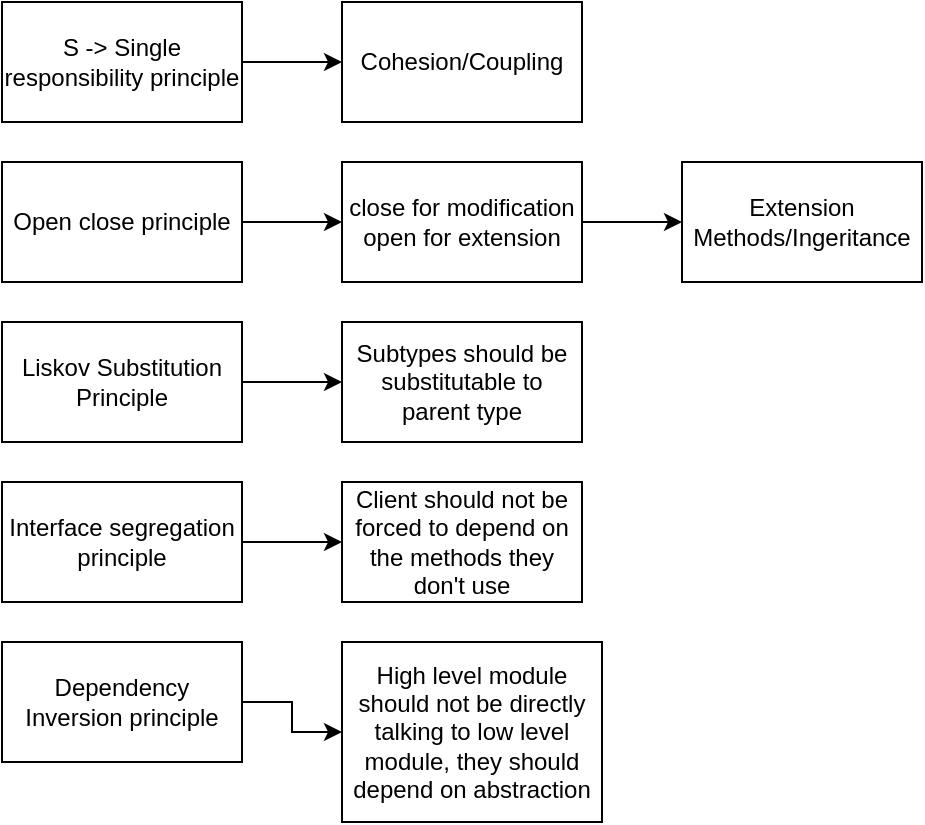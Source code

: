 <mxfile version="17.1.3" type="github" pages="3">
  <diagram id="I9RfmBmqPQVhe9w7z4Qh" name="SOLID">
    <mxGraphModel dx="782" dy="355" grid="1" gridSize="10" guides="1" tooltips="1" connect="1" arrows="1" fold="1" page="1" pageScale="1" pageWidth="850" pageHeight="1100" math="0" shadow="0">
      <root>
        <mxCell id="0" />
        <mxCell id="1" parent="0" />
        <mxCell id="YHprXuuKJhfcKlM4Czbp-9" value="" style="edgeStyle=orthogonalEdgeStyle;rounded=0;orthogonalLoop=1;jettySize=auto;html=1;" edge="1" parent="1" source="YHprXuuKJhfcKlM4Czbp-1" target="YHprXuuKJhfcKlM4Czbp-3">
          <mxGeometry relative="1" as="geometry" />
        </mxCell>
        <mxCell id="YHprXuuKJhfcKlM4Czbp-1" value="S -&amp;gt; Single responsibility principle" style="rounded=0;whiteSpace=wrap;html=1;" vertex="1" parent="1">
          <mxGeometry x="50" y="40" width="120" height="60" as="geometry" />
        </mxCell>
        <mxCell id="YHprXuuKJhfcKlM4Czbp-7" style="edgeStyle=orthogonalEdgeStyle;rounded=0;orthogonalLoop=1;jettySize=auto;html=1;exitX=1;exitY=0.5;exitDx=0;exitDy=0;entryX=0;entryY=0.5;entryDx=0;entryDy=0;" edge="1" parent="1" source="YHprXuuKJhfcKlM4Czbp-2" target="YHprXuuKJhfcKlM4Czbp-4">
          <mxGeometry relative="1" as="geometry" />
        </mxCell>
        <mxCell id="YHprXuuKJhfcKlM4Czbp-2" value="Open close principle" style="rounded=0;whiteSpace=wrap;html=1;" vertex="1" parent="1">
          <mxGeometry x="50" y="120" width="120" height="60" as="geometry" />
        </mxCell>
        <mxCell id="YHprXuuKJhfcKlM4Czbp-3" value="Cohesion/Coupling" style="rounded=0;whiteSpace=wrap;html=1;" vertex="1" parent="1">
          <mxGeometry x="220" y="40" width="120" height="60" as="geometry" />
        </mxCell>
        <mxCell id="YHprXuuKJhfcKlM4Czbp-8" style="edgeStyle=orthogonalEdgeStyle;rounded=0;orthogonalLoop=1;jettySize=auto;html=1;exitX=1;exitY=0.5;exitDx=0;exitDy=0;entryX=0;entryY=0.5;entryDx=0;entryDy=0;" edge="1" parent="1" source="YHprXuuKJhfcKlM4Czbp-4" target="YHprXuuKJhfcKlM4Czbp-5">
          <mxGeometry relative="1" as="geometry" />
        </mxCell>
        <mxCell id="YHprXuuKJhfcKlM4Czbp-4" value="close for modification open for extension" style="rounded=0;whiteSpace=wrap;html=1;" vertex="1" parent="1">
          <mxGeometry x="220" y="120" width="120" height="60" as="geometry" />
        </mxCell>
        <mxCell id="YHprXuuKJhfcKlM4Czbp-5" value="Extension Methods/Ingeritance" style="rounded=0;whiteSpace=wrap;html=1;" vertex="1" parent="1">
          <mxGeometry x="390" y="120" width="120" height="60" as="geometry" />
        </mxCell>
        <mxCell id="YHprXuuKJhfcKlM4Czbp-15" style="edgeStyle=orthogonalEdgeStyle;rounded=0;orthogonalLoop=1;jettySize=auto;html=1;exitX=1;exitY=0.5;exitDx=0;exitDy=0;entryX=0;entryY=0.5;entryDx=0;entryDy=0;" edge="1" parent="1" source="YHprXuuKJhfcKlM4Czbp-6" target="YHprXuuKJhfcKlM4Czbp-11">
          <mxGeometry relative="1" as="geometry" />
        </mxCell>
        <mxCell id="YHprXuuKJhfcKlM4Czbp-6" value="Liskov Substitution Principle" style="rounded=0;whiteSpace=wrap;html=1;" vertex="1" parent="1">
          <mxGeometry x="50" y="200" width="120" height="60" as="geometry" />
        </mxCell>
        <mxCell id="YHprXuuKJhfcKlM4Czbp-11" value="Subtypes should be substitutable to parent type" style="rounded=0;whiteSpace=wrap;html=1;" vertex="1" parent="1">
          <mxGeometry x="220" y="200" width="120" height="60" as="geometry" />
        </mxCell>
        <mxCell id="YHprXuuKJhfcKlM4Czbp-14" value="" style="edgeStyle=orthogonalEdgeStyle;rounded=0;orthogonalLoop=1;jettySize=auto;html=1;" edge="1" parent="1" source="YHprXuuKJhfcKlM4Czbp-12" target="YHprXuuKJhfcKlM4Czbp-13">
          <mxGeometry relative="1" as="geometry" />
        </mxCell>
        <mxCell id="YHprXuuKJhfcKlM4Czbp-12" value="Interface segregation principle" style="rounded=0;whiteSpace=wrap;html=1;" vertex="1" parent="1">
          <mxGeometry x="50" y="280" width="120" height="60" as="geometry" />
        </mxCell>
        <mxCell id="YHprXuuKJhfcKlM4Czbp-13" value="Client should not be forced to depend on the methods they don&#39;t use" style="whiteSpace=wrap;html=1;rounded=0;" vertex="1" parent="1">
          <mxGeometry x="220" y="280" width="120" height="60" as="geometry" />
        </mxCell>
        <mxCell id="YHprXuuKJhfcKlM4Czbp-18" value="" style="edgeStyle=orthogonalEdgeStyle;rounded=0;orthogonalLoop=1;jettySize=auto;html=1;" edge="1" parent="1" source="YHprXuuKJhfcKlM4Czbp-16" target="YHprXuuKJhfcKlM4Czbp-17">
          <mxGeometry relative="1" as="geometry" />
        </mxCell>
        <mxCell id="YHprXuuKJhfcKlM4Czbp-16" value="Dependency Inversion principle" style="rounded=0;whiteSpace=wrap;html=1;" vertex="1" parent="1">
          <mxGeometry x="50" y="360" width="120" height="60" as="geometry" />
        </mxCell>
        <mxCell id="YHprXuuKJhfcKlM4Czbp-17" value="High level module should not be directly talking to low level module, they should depend on abstraction" style="rounded=0;whiteSpace=wrap;html=1;" vertex="1" parent="1">
          <mxGeometry x="220" y="360" width="130" height="90" as="geometry" />
        </mxCell>
      </root>
    </mxGraphModel>
  </diagram>
  <diagram id="g3CdHeQcTcbQggEzNkOE" name="DesingPattern">
    <mxGraphModel dx="782" dy="412" grid="1" gridSize="10" guides="1" tooltips="1" connect="1" arrows="1" fold="1" page="1" pageScale="1" pageWidth="850" pageHeight="1100" math="0" shadow="0">
      <root>
        <mxCell id="7gpYENm_H9MG4Mtg_mD2-0" />
        <mxCell id="7gpYENm_H9MG4Mtg_mD2-1" parent="7gpYENm_H9MG4Mtg_mD2-0" />
        <mxCell id="7gpYENm_H9MG4Mtg_mD2-4" value="" style="edgeStyle=orthogonalEdgeStyle;rounded=0;orthogonalLoop=1;jettySize=auto;html=1;" edge="1" parent="7gpYENm_H9MG4Mtg_mD2-1" source="7gpYENm_H9MG4Mtg_mD2-2" target="7gpYENm_H9MG4Mtg_mD2-3">
          <mxGeometry relative="1" as="geometry" />
        </mxCell>
        <mxCell id="7gpYENm_H9MG4Mtg_mD2-2" value="Strategy Pattern" style="rounded=0;whiteSpace=wrap;html=1;fillColor=#ffe6cc;strokeColor=#d79b00;" vertex="1" parent="7gpYENm_H9MG4Mtg_mD2-1">
          <mxGeometry x="40" y="40" width="120" height="60" as="geometry" />
        </mxCell>
        <mxCell id="7gpYENm_H9MG4Mtg_mD2-3" value="Chose algo at run time" style="whiteSpace=wrap;html=1;rounded=0;" vertex="1" parent="7gpYENm_H9MG4Mtg_mD2-1">
          <mxGeometry x="240" y="40" width="120" height="60" as="geometry" />
        </mxCell>
        <mxCell id="7gpYENm_H9MG4Mtg_mD2-12" style="edgeStyle=orthogonalEdgeStyle;rounded=0;orthogonalLoop=1;jettySize=auto;html=1;exitX=0.5;exitY=1;exitDx=0;exitDy=0;entryX=0.5;entryY=0;entryDx=0;entryDy=0;" edge="1" parent="7gpYENm_H9MG4Mtg_mD2-1" source="7gpYENm_H9MG4Mtg_mD2-5" target="7gpYENm_H9MG4Mtg_mD2-11">
          <mxGeometry relative="1" as="geometry" />
        </mxCell>
        <mxCell id="7gpYENm_H9MG4Mtg_mD2-5" value="Normal strategy" style="rounded=0;whiteSpace=wrap;html=1;" vertex="1" parent="7gpYENm_H9MG4Mtg_mD2-1">
          <mxGeometry x="410" y="100" width="120" height="60" as="geometry" />
        </mxCell>
        <mxCell id="7gpYENm_H9MG4Mtg_mD2-13" style="edgeStyle=orthogonalEdgeStyle;rounded=0;orthogonalLoop=1;jettySize=auto;html=1;exitX=0.5;exitY=1;exitDx=0;exitDy=0;entryX=0.5;entryY=0;entryDx=0;entryDy=0;" edge="1" parent="7gpYENm_H9MG4Mtg_mD2-1" source="7gpYENm_H9MG4Mtg_mD2-6" target="7gpYENm_H9MG4Mtg_mD2-11">
          <mxGeometry relative="1" as="geometry" />
        </mxCell>
        <mxCell id="7gpYENm_H9MG4Mtg_mD2-6" value="Happy hour strategy" style="rounded=0;whiteSpace=wrap;html=1;" vertex="1" parent="7gpYENm_H9MG4Mtg_mD2-1">
          <mxGeometry x="580" y="100" width="120" height="60" as="geometry" />
        </mxCell>
        <mxCell id="7gpYENm_H9MG4Mtg_mD2-10" style="edgeStyle=orthogonalEdgeStyle;rounded=0;orthogonalLoop=1;jettySize=auto;html=1;exitX=0.5;exitY=1;exitDx=0;exitDy=0;entryX=0.5;entryY=0;entryDx=0;entryDy=0;" edge="1" parent="7gpYENm_H9MG4Mtg_mD2-1" source="7gpYENm_H9MG4Mtg_mD2-7" target="7gpYENm_H9MG4Mtg_mD2-5">
          <mxGeometry relative="1" as="geometry">
            <Array as="points">
              <mxPoint x="560" y="90" />
              <mxPoint x="470" y="90" />
            </Array>
          </mxGeometry>
        </mxCell>
        <mxCell id="7gpYENm_H9MG4Mtg_mD2-14" style="edgeStyle=orthogonalEdgeStyle;rounded=0;orthogonalLoop=1;jettySize=auto;html=1;exitX=0.5;exitY=1;exitDx=0;exitDy=0;entryX=0.5;entryY=0;entryDx=0;entryDy=0;" edge="1" parent="7gpYENm_H9MG4Mtg_mD2-1" source="7gpYENm_H9MG4Mtg_mD2-7" target="7gpYENm_H9MG4Mtg_mD2-6">
          <mxGeometry relative="1" as="geometry" />
        </mxCell>
        <mxCell id="7gpYENm_H9MG4Mtg_mD2-7" value="IBilling strategy" style="rounded=0;whiteSpace=wrap;html=1;" vertex="1" parent="7gpYENm_H9MG4Mtg_mD2-1">
          <mxGeometry x="500" y="10" width="120" height="60" as="geometry" />
        </mxCell>
        <mxCell id="7gpYENm_H9MG4Mtg_mD2-11" value="Customer Bill Class having prop of an instance of Ibilling" style="rounded=0;whiteSpace=wrap;html=1;" vertex="1" parent="7gpYENm_H9MG4Mtg_mD2-1">
          <mxGeometry x="500" y="200" width="120" height="60" as="geometry" />
        </mxCell>
        <mxCell id="7gpYENm_H9MG4Mtg_mD2-15" value="Behavioral design pattern" style="rounded=1;whiteSpace=wrap;html=1;" vertex="1" parent="7gpYENm_H9MG4Mtg_mD2-1">
          <mxGeometry x="40" y="140" width="350" height="120" as="geometry" />
        </mxCell>
        <mxCell id="7gpYENm_H9MG4Mtg_mD2-18" value="" style="edgeStyle=orthogonalEdgeStyle;rounded=0;orthogonalLoop=1;jettySize=auto;html=1;" edge="1" parent="7gpYENm_H9MG4Mtg_mD2-1" source="7gpYENm_H9MG4Mtg_mD2-16">
          <mxGeometry relative="1" as="geometry">
            <mxPoint x="240" y="350" as="targetPoint" />
          </mxGeometry>
        </mxCell>
        <mxCell id="7gpYENm_H9MG4Mtg_mD2-16" value="Builder design pattern" style="rounded=0;whiteSpace=wrap;html=1;fillColor=#fff2cc;strokeColor=#d6b656;" vertex="1" parent="7gpYENm_H9MG4Mtg_mD2-1">
          <mxGeometry x="40" y="320" width="120" height="60" as="geometry" />
        </mxCell>
        <mxCell id="7gpYENm_H9MG4Mtg_mD2-21" value="" style="edgeStyle=orthogonalEdgeStyle;rounded=0;orthogonalLoop=1;jettySize=auto;html=1;" edge="1" parent="7gpYENm_H9MG4Mtg_mD2-1" source="7gpYENm_H9MG4Mtg_mD2-19" target="7gpYENm_H9MG4Mtg_mD2-20">
          <mxGeometry relative="1" as="geometry" />
        </mxCell>
        <mxCell id="7gpYENm_H9MG4Mtg_mD2-19" value="IBicycleBuilder" style="rounded=0;whiteSpace=wrap;html=1;" vertex="1" parent="7gpYENm_H9MG4Mtg_mD2-1">
          <mxGeometry x="410" y="320" width="120" height="60" as="geometry" />
        </mxCell>
        <mxCell id="7gpYENm_H9MG4Mtg_mD2-24" style="edgeStyle=orthogonalEdgeStyle;rounded=0;orthogonalLoop=1;jettySize=auto;html=1;exitX=0.5;exitY=1;exitDx=0;exitDy=0;entryX=0.5;entryY=0;entryDx=0;entryDy=0;" edge="1" parent="7gpYENm_H9MG4Mtg_mD2-1" source="7gpYENm_H9MG4Mtg_mD2-20" target="7gpYENm_H9MG4Mtg_mD2-22">
          <mxGeometry relative="1" as="geometry" />
        </mxCell>
        <mxCell id="7gpYENm_H9MG4Mtg_mD2-20" value="GT Bulder" style="whiteSpace=wrap;html=1;rounded=0;" vertex="1" parent="7gpYENm_H9MG4Mtg_mD2-1">
          <mxGeometry x="410" y="430" width="120" height="60" as="geometry" />
        </mxCell>
        <mxCell id="7gpYENm_H9MG4Mtg_mD2-22" value="&amp;nbsp;Bike builder director injects GT Builder and produce Bicycle" style="whiteSpace=wrap;html=1;rounded=0;" vertex="1" parent="7gpYENm_H9MG4Mtg_mD2-1">
          <mxGeometry x="410" y="530" width="120" height="60" as="geometry" />
        </mxCell>
        <mxCell id="7gpYENm_H9MG4Mtg_mD2-26" style="edgeStyle=orthogonalEdgeStyle;rounded=0;orthogonalLoop=1;jettySize=auto;html=1;exitX=0.5;exitY=1;exitDx=0;exitDy=0;entryX=1;entryY=0.5;entryDx=0;entryDy=0;" edge="1" parent="7gpYENm_H9MG4Mtg_mD2-1" source="7gpYENm_H9MG4Mtg_mD2-25" target="7gpYENm_H9MG4Mtg_mD2-22">
          <mxGeometry relative="1" as="geometry" />
        </mxCell>
        <mxCell id="7gpYENm_H9MG4Mtg_mD2-25" value="Bicycle" style="rounded=0;whiteSpace=wrap;html=1;" vertex="1" parent="7gpYENm_H9MG4Mtg_mD2-1">
          <mxGeometry x="590" y="320" width="120" height="60" as="geometry" />
        </mxCell>
        <mxCell id="7gpYENm_H9MG4Mtg_mD2-27" value="Creational design pattern" style="rounded=1;whiteSpace=wrap;html=1;" vertex="1" parent="7gpYENm_H9MG4Mtg_mD2-1">
          <mxGeometry x="40" y="470" width="350" height="120" as="geometry" />
        </mxCell>
        <mxCell id="7gpYENm_H9MG4Mtg_mD2-29" value="" style="endArrow=classic;html=1;rounded=0;" edge="1" parent="7gpYENm_H9MG4Mtg_mD2-1">
          <mxGeometry relative="1" as="geometry">
            <mxPoint x="10" y="280" as="sourcePoint" />
            <mxPoint x="750" y="280" as="targetPoint" />
          </mxGeometry>
        </mxCell>
        <mxCell id="7gpYENm_H9MG4Mtg_mD2-30" value="" style="shape=message;html=1;outlineConnect=0;" vertex="1" parent="7gpYENm_H9MG4Mtg_mD2-29">
          <mxGeometry width="20" height="14" relative="1" as="geometry">
            <mxPoint x="-10" y="-7" as="offset" />
          </mxGeometry>
        </mxCell>
        <mxCell id="7gpYENm_H9MG4Mtg_mD2-31" value="" style="endArrow=classic;html=1;rounded=0;" edge="1" parent="7gpYENm_H9MG4Mtg_mD2-1">
          <mxGeometry relative="1" as="geometry">
            <mxPoint x="20" y="620" as="sourcePoint" />
            <mxPoint x="760" y="620" as="targetPoint" />
          </mxGeometry>
        </mxCell>
        <mxCell id="7gpYENm_H9MG4Mtg_mD2-32" value="" style="shape=message;html=1;outlineConnect=0;" vertex="1" parent="7gpYENm_H9MG4Mtg_mD2-31">
          <mxGeometry width="20" height="14" relative="1" as="geometry">
            <mxPoint x="-10" y="-7" as="offset" />
          </mxGeometry>
        </mxCell>
        <mxCell id="7gpYENm_H9MG4Mtg_mD2-39" value="" style="edgeStyle=orthogonalEdgeStyle;rounded=0;orthogonalLoop=1;jettySize=auto;html=1;" edge="1" parent="7gpYENm_H9MG4Mtg_mD2-1" source="7gpYENm_H9MG4Mtg_mD2-33" target="7gpYENm_H9MG4Mtg_mD2-38">
          <mxGeometry relative="1" as="geometry" />
        </mxCell>
        <mxCell id="7gpYENm_H9MG4Mtg_mD2-33" value="Facade Design pattern" style="rounded=0;whiteSpace=wrap;html=1;fillColor=#f8cecc;strokeColor=#b85450;" vertex="1" parent="7gpYENm_H9MG4Mtg_mD2-1">
          <mxGeometry x="40" y="660" width="120" height="60" as="geometry" />
        </mxCell>
        <mxCell id="7gpYENm_H9MG4Mtg_mD2-35" value="Flexible sol to various object creation problems" style="rounded=0;whiteSpace=wrap;html=1;" vertex="1" parent="7gpYENm_H9MG4Mtg_mD2-1">
          <mxGeometry x="230" y="320" width="120" height="60" as="geometry" />
        </mxCell>
        <mxCell id="7gpYENm_H9MG4Mtg_mD2-36" value="Structural design pattern" style="rounded=1;whiteSpace=wrap;html=1;" vertex="1" parent="7gpYENm_H9MG4Mtg_mD2-1">
          <mxGeometry x="40" y="760" width="350" height="120" as="geometry" />
        </mxCell>
        <mxCell id="7gpYENm_H9MG4Mtg_mD2-37" value="Memory" style="rounded=0;whiteSpace=wrap;html=1;" vertex="1" parent="7gpYENm_H9MG4Mtg_mD2-1">
          <mxGeometry x="670" y="660" width="100" height="60" as="geometry" />
        </mxCell>
        <mxCell id="7gpYENm_H9MG4Mtg_mD2-38" value="front-facing&lt;br/&gt;interface masking more complex underlying or structural code" style="whiteSpace=wrap;html=1;rounded=0;" vertex="1" parent="7gpYENm_H9MG4Mtg_mD2-1">
          <mxGeometry x="240" y="650" width="120" height="80" as="geometry" />
        </mxCell>
        <mxCell id="7gpYENm_H9MG4Mtg_mD2-43" value="" style="edgeStyle=orthogonalEdgeStyle;rounded=0;orthogonalLoop=1;jettySize=auto;html=1;" edge="1" parent="7gpYENm_H9MG4Mtg_mD2-1" source="7gpYENm_H9MG4Mtg_mD2-40" target="7gpYENm_H9MG4Mtg_mD2-42">
          <mxGeometry relative="1" as="geometry" />
        </mxCell>
        <mxCell id="7gpYENm_H9MG4Mtg_mD2-40" value="Hard Drive" style="rounded=0;whiteSpace=wrap;html=1;" vertex="1" parent="7gpYENm_H9MG4Mtg_mD2-1">
          <mxGeometry x="550" y="660" width="100" height="60" as="geometry" />
        </mxCell>
        <mxCell id="7gpYENm_H9MG4Mtg_mD2-41" value="CPU&amp;nbsp;" style="rounded=0;whiteSpace=wrap;html=1;" vertex="1" parent="7gpYENm_H9MG4Mtg_mD2-1">
          <mxGeometry x="430" y="660" width="100" height="60" as="geometry" />
        </mxCell>
        <mxCell id="7gpYENm_H9MG4Mtg_mD2-42" value="Computer Facade&lt;br&gt;Start() {&lt;br&gt;CPU.Freeze()&lt;br&gt;Memory.Load()&lt;br&gt;HardDrive.Read()&lt;br&gt;}" style="whiteSpace=wrap;html=1;rounded=0;" vertex="1" parent="7gpYENm_H9MG4Mtg_mD2-1">
          <mxGeometry x="540" y="760" width="120" height="100" as="geometry" />
        </mxCell>
        <mxCell id="7gpYENm_H9MG4Mtg_mD2-44" value="" style="endArrow=classic;html=1;rounded=0;" edge="1" parent="7gpYENm_H9MG4Mtg_mD2-1">
          <mxGeometry relative="1" as="geometry">
            <mxPoint x="20" y="900" as="sourcePoint" />
            <mxPoint x="760" y="900" as="targetPoint" />
            <Array as="points">
              <mxPoint x="390" y="900" />
            </Array>
          </mxGeometry>
        </mxCell>
        <mxCell id="7gpYENm_H9MG4Mtg_mD2-45" value="" style="shape=message;html=1;outlineConnect=0;" vertex="1" parent="7gpYENm_H9MG4Mtg_mD2-44">
          <mxGeometry width="20" height="14" relative="1" as="geometry">
            <mxPoint x="-10" y="-7" as="offset" />
          </mxGeometry>
        </mxCell>
        <mxCell id="7gpYENm_H9MG4Mtg_mD2-47" value="" style="edgeStyle=orthogonalEdgeStyle;rounded=0;orthogonalLoop=1;jettySize=auto;html=1;" edge="1" parent="7gpYENm_H9MG4Mtg_mD2-1" source="7gpYENm_H9MG4Mtg_mD2-48" target="7gpYENm_H9MG4Mtg_mD2-51">
          <mxGeometry relative="1" as="geometry" />
        </mxCell>
        <mxCell id="7gpYENm_H9MG4Mtg_mD2-48" value="Singleton Design pattern" style="rounded=0;whiteSpace=wrap;html=1;fillColor=#fff2cc;strokeColor=#d6b656;" vertex="1" parent="7gpYENm_H9MG4Mtg_mD2-1">
          <mxGeometry x="40" y="940" width="120" height="60" as="geometry" />
        </mxCell>
        <mxCell id="7gpYENm_H9MG4Mtg_mD2-49" value="Creational design pattern" style="rounded=1;whiteSpace=wrap;html=1;" vertex="1" parent="7gpYENm_H9MG4Mtg_mD2-1">
          <mxGeometry x="40" y="1040" width="350" height="120" as="geometry" />
        </mxCell>
        <mxCell id="7gpYENm_H9MG4Mtg_mD2-62" style="edgeStyle=orthogonalEdgeStyle;rounded=0;orthogonalLoop=1;jettySize=auto;html=1;exitX=0.5;exitY=1;exitDx=0;exitDy=0;" edge="1" parent="7gpYENm_H9MG4Mtg_mD2-1" source="7gpYENm_H9MG4Mtg_mD2-50">
          <mxGeometry relative="1" as="geometry">
            <mxPoint x="700" y="1040" as="targetPoint" />
          </mxGeometry>
        </mxCell>
        <mxCell id="7gpYENm_H9MG4Mtg_mD2-50" value="a private static field to hold the object" style="rounded=0;whiteSpace=wrap;html=1;" vertex="1" parent="7gpYENm_H9MG4Mtg_mD2-1">
          <mxGeometry x="670" y="940" width="100" height="60" as="geometry" />
        </mxCell>
        <mxCell id="7gpYENm_H9MG4Mtg_mD2-51" value="restricts&lt;br/&gt;the instantiation of a class to one &quot;single&quot; instance" style="whiteSpace=wrap;html=1;rounded=0;" vertex="1" parent="7gpYENm_H9MG4Mtg_mD2-1">
          <mxGeometry x="240" y="930" width="120" height="80" as="geometry" />
        </mxCell>
        <mxCell id="7gpYENm_H9MG4Mtg_mD2-52" value="" style="edgeStyle=orthogonalEdgeStyle;rounded=0;orthogonalLoop=1;jettySize=auto;html=1;" edge="1" parent="7gpYENm_H9MG4Mtg_mD2-1" source="7gpYENm_H9MG4Mtg_mD2-53" target="7gpYENm_H9MG4Mtg_mD2-55">
          <mxGeometry relative="1" as="geometry" />
        </mxCell>
        <mxCell id="7gpYENm_H9MG4Mtg_mD2-53" value="Sealed and static class" style="rounded=0;whiteSpace=wrap;html=1;" vertex="1" parent="7gpYENm_H9MG4Mtg_mD2-1">
          <mxGeometry x="550" y="940" width="100" height="60" as="geometry" />
        </mxCell>
        <mxCell id="7gpYENm_H9MG4Mtg_mD2-61" style="edgeStyle=orthogonalEdgeStyle;rounded=0;orthogonalLoop=1;jettySize=auto;html=1;exitX=0.5;exitY=1;exitDx=0;exitDy=0;entryX=0.5;entryY=0;entryDx=0;entryDy=0;" edge="1" parent="7gpYENm_H9MG4Mtg_mD2-1" source="7gpYENm_H9MG4Mtg_mD2-54" target="7gpYENm_H9MG4Mtg_mD2-55">
          <mxGeometry relative="1" as="geometry" />
        </mxCell>
        <mxCell id="7gpYENm_H9MG4Mtg_mD2-54" value="a single , private, parameter less constructor" style="rounded=0;whiteSpace=wrap;html=1;" vertex="1" parent="7gpYENm_H9MG4Mtg_mD2-1">
          <mxGeometry x="430" y="940" width="100" height="60" as="geometry" />
        </mxCell>
        <mxCell id="7gpYENm_H9MG4Mtg_mD2-55" value="Singleton Class" style="whiteSpace=wrap;html=1;rounded=0;" vertex="1" parent="7gpYENm_H9MG4Mtg_mD2-1">
          <mxGeometry x="640" y="1040" width="120" height="100" as="geometry" />
        </mxCell>
        <mxCell id="7gpYENm_H9MG4Mtg_mD2-57" value="" style="endArrow=classic;html=1;rounded=0;" edge="1" parent="7gpYENm_H9MG4Mtg_mD2-1">
          <mxGeometry relative="1" as="geometry">
            <mxPoint x="20" y="1180" as="sourcePoint" />
            <mxPoint x="760" y="1180" as="targetPoint" />
            <Array as="points">
              <mxPoint x="390" y="1180" />
            </Array>
          </mxGeometry>
        </mxCell>
        <mxCell id="7gpYENm_H9MG4Mtg_mD2-58" value="" style="shape=message;html=1;outlineConnect=0;" vertex="1" parent="7gpYENm_H9MG4Mtg_mD2-57">
          <mxGeometry width="20" height="14" relative="1" as="geometry">
            <mxPoint x="-10" y="-7" as="offset" />
          </mxGeometry>
        </mxCell>
        <mxCell id="7gpYENm_H9MG4Mtg_mD2-60" style="edgeStyle=orthogonalEdgeStyle;rounded=0;orthogonalLoop=1;jettySize=auto;html=1;exitX=1;exitY=0.5;exitDx=0;exitDy=0;entryX=0;entryY=0.5;entryDx=0;entryDy=0;" edge="1" parent="7gpYENm_H9MG4Mtg_mD2-1" source="7gpYENm_H9MG4Mtg_mD2-59" target="7gpYENm_H9MG4Mtg_mD2-55">
          <mxGeometry relative="1" as="geometry" />
        </mxCell>
        <mxCell id="7gpYENm_H9MG4Mtg_mD2-59" value="a public static method provide access to filed" style="rounded=0;whiteSpace=wrap;html=1;" vertex="1" parent="7gpYENm_H9MG4Mtg_mD2-1">
          <mxGeometry x="440" y="1060" width="100" height="60" as="geometry" />
        </mxCell>
        <mxCell id="3Gp4Lrjm6J-J_SP4JSIq-0" value="" style="edgeStyle=orthogonalEdgeStyle;rounded=0;orthogonalLoop=1;jettySize=auto;html=1;" edge="1" parent="7gpYENm_H9MG4Mtg_mD2-1" source="3Gp4Lrjm6J-J_SP4JSIq-1" target="3Gp4Lrjm6J-J_SP4JSIq-4">
          <mxGeometry relative="1" as="geometry" />
        </mxCell>
        <mxCell id="3Gp4Lrjm6J-J_SP4JSIq-1" value="Adaptor Design pattern" style="rounded=0;whiteSpace=wrap;html=1;fillColor=#f8cecc;strokeColor=#b85450;" vertex="1" parent="7gpYENm_H9MG4Mtg_mD2-1">
          <mxGeometry x="30" y="1210" width="120" height="60" as="geometry" />
        </mxCell>
        <mxCell id="3Gp4Lrjm6J-J_SP4JSIq-2" value="Structural design pattern" style="rounded=1;whiteSpace=wrap;html=1;" vertex="1" parent="7gpYENm_H9MG4Mtg_mD2-1">
          <mxGeometry x="30" y="1310" width="350" height="120" as="geometry" />
        </mxCell>
        <mxCell id="3Gp4Lrjm6J-J_SP4JSIq-4" value="converts the interface of one class into an interface a client expects" style="whiteSpace=wrap;html=1;rounded=0;" vertex="1" parent="7gpYENm_H9MG4Mtg_mD2-1">
          <mxGeometry x="230" y="1200" width="120" height="80" as="geometry" />
        </mxCell>
        <mxCell id="3Gp4Lrjm6J-J_SP4JSIq-6" value="IAdapter" style="rounded=0;whiteSpace=wrap;html=1;" vertex="1" parent="7gpYENm_H9MG4Mtg_mD2-1">
          <mxGeometry x="650" y="1210" width="100" height="60" as="geometry" />
        </mxCell>
        <mxCell id="3Gp4Lrjm6J-J_SP4JSIq-15" value="Calls" style="edgeStyle=orthogonalEdgeStyle;rounded=0;orthogonalLoop=1;jettySize=auto;html=1;exitX=1;exitY=0.5;exitDx=0;exitDy=0;entryX=0;entryY=0.5;entryDx=0;entryDy=0;" edge="1" parent="7gpYENm_H9MG4Mtg_mD2-1" source="3Gp4Lrjm6J-J_SP4JSIq-7" target="3Gp4Lrjm6J-J_SP4JSIq-6">
          <mxGeometry relative="1" as="geometry" />
        </mxCell>
        <mxCell id="3Gp4Lrjm6J-J_SP4JSIq-7" value="Client" style="rounded=0;whiteSpace=wrap;html=1;" vertex="1" parent="7gpYENm_H9MG4Mtg_mD2-1">
          <mxGeometry x="430" y="1210" width="100" height="60" as="geometry" />
        </mxCell>
        <mxCell id="3Gp4Lrjm6J-J_SP4JSIq-11" value="Implements" style="edgeStyle=orthogonalEdgeStyle;rounded=0;orthogonalLoop=1;jettySize=auto;html=1;exitX=0.5;exitY=0;exitDx=0;exitDy=0;entryX=0.5;entryY=1;entryDx=0;entryDy=0;" edge="1" parent="7gpYENm_H9MG4Mtg_mD2-1" source="3Gp4Lrjm6J-J_SP4JSIq-9" target="3Gp4Lrjm6J-J_SP4JSIq-6">
          <mxGeometry relative="1" as="geometry" />
        </mxCell>
        <mxCell id="3Gp4Lrjm6J-J_SP4JSIq-14" value="Calls" style="edgeStyle=orthogonalEdgeStyle;rounded=0;orthogonalLoop=1;jettySize=auto;html=1;exitX=1;exitY=0.5;exitDx=0;exitDy=0;entryX=0;entryY=0.5;entryDx=0;entryDy=0;" edge="1" parent="7gpYENm_H9MG4Mtg_mD2-1" source="3Gp4Lrjm6J-J_SP4JSIq-9" target="3Gp4Lrjm6J-J_SP4JSIq-12">
          <mxGeometry relative="1" as="geometry" />
        </mxCell>
        <mxCell id="3Gp4Lrjm6J-J_SP4JSIq-9" value="Specific adapter" style="rounded=0;whiteSpace=wrap;html=1;" vertex="1" parent="7gpYENm_H9MG4Mtg_mD2-1">
          <mxGeometry x="430" y="1320" width="100" height="60" as="geometry" />
        </mxCell>
        <mxCell id="3Gp4Lrjm6J-J_SP4JSIq-12" value="Adaptee" style="rounded=0;whiteSpace=wrap;html=1;" vertex="1" parent="7gpYENm_H9MG4Mtg_mD2-1">
          <mxGeometry x="650" y="1320" width="100" height="60" as="geometry" />
        </mxCell>
        <mxCell id="3Gp4Lrjm6J-J_SP4JSIq-16" value="" style="endArrow=classic;html=1;rounded=0;" edge="1" parent="7gpYENm_H9MG4Mtg_mD2-1">
          <mxGeometry relative="1" as="geometry">
            <mxPoint x="20" y="1460" as="sourcePoint" />
            <mxPoint x="760" y="1460" as="targetPoint" />
            <Array as="points">
              <mxPoint x="390" y="1460" />
            </Array>
          </mxGeometry>
        </mxCell>
        <mxCell id="3Gp4Lrjm6J-J_SP4JSIq-17" value="" style="shape=message;html=1;outlineConnect=0;" vertex="1" parent="3Gp4Lrjm6J-J_SP4JSIq-16">
          <mxGeometry width="20" height="14" relative="1" as="geometry">
            <mxPoint x="-10" y="-7" as="offset" />
          </mxGeometry>
        </mxCell>
        <mxCell id="3Gp4Lrjm6J-J_SP4JSIq-18" value="" style="edgeStyle=orthogonalEdgeStyle;rounded=0;orthogonalLoop=1;jettySize=auto;html=1;" edge="1" parent="7gpYENm_H9MG4Mtg_mD2-1" source="3Gp4Lrjm6J-J_SP4JSIq-19" target="3Gp4Lrjm6J-J_SP4JSIq-21">
          <mxGeometry relative="1" as="geometry" />
        </mxCell>
        <mxCell id="3Gp4Lrjm6J-J_SP4JSIq-19" value="Repository Design pattern" style="rounded=0;whiteSpace=wrap;html=1;fillColor=#f8cecc;strokeColor=#b85450;" vertex="1" parent="7gpYENm_H9MG4Mtg_mD2-1">
          <mxGeometry x="20" y="1490" width="120" height="60" as="geometry" />
        </mxCell>
        <mxCell id="3Gp4Lrjm6J-J_SP4JSIq-20" value="&lt;span style=&quot;text-align: left ; background-color: rgb(255 , 255 , 255) ; color: rgb(35 , 38 , 41)&quot;&gt;&lt;font style=&quot;font-size: 14px&quot;&gt;He himself categorizes the pattern as &lt;/font&gt;&lt;span style=&quot;font-size: 15px&quot;&gt;&quot;&lt;/span&gt;&lt;b&gt;&lt;font style=&quot;font-size: 14px&quot;&gt;Object-Relational Metadata Mapping&lt;/font&gt;&lt;/b&gt;&lt;span style=&quot;font-size: 15px&quot;&gt;&quot;.&lt;/span&gt;&lt;br&gt;&lt;/span&gt;&lt;font style=&quot;font-size: 12px&quot;&gt;&lt;span style=&quot;color: rgb(35 , 38 , 41) ; font-family: , &amp;#34;blinkmacsystemfont&amp;#34; , &amp;#34;segoe ui&amp;#34; , &amp;#34;liberation sans&amp;#34; , sans-serif ; text-align: left ; background-color: rgb(255 , 255 , 255)&quot;&gt;If you want to use the categories in the&amp;nbsp;&lt;/span&gt;&lt;a href=&quot;http://en.wikipedia.org/wiki/Design_Patterns&quot; style=&quot;margin: 0px ; padding: 0px ; border: 0px ; font-stretch: inherit ; line-height: inherit ; font-family: , &amp;#34;blinkmacsystemfont&amp;#34; , &amp;#34;segoe ui&amp;#34; , &amp;#34;liberation sans&amp;#34; , sans-serif ; vertical-align: baseline ; box-sizing: inherit ; cursor: pointer ; text-align: left ; background-color: rgb(255 , 255 , 255)&quot;&gt;GOF book&lt;/a&gt;&lt;span style=&quot;color: rgb(35 , 38 , 41) ; font-family: , &amp;#34;blinkmacsystemfont&amp;#34; , &amp;#34;segoe ui&amp;#34; , &amp;#34;liberation sans&amp;#34; , sans-serif ; text-align: left ; background-color: rgb(255 , 255 , 255)&quot;&gt;, I&#39;d put it into the structural pattern category as the focus of this pattern is to present an interface/view to a client, similar to the Adapter/Facade/Proxy patterns&lt;/span&gt;&lt;/font&gt;&lt;span style=&quot;color: rgb(35 , 38 , 41) ; font-family: , &amp;#34;blinkmacsystemfont&amp;#34; , &amp;#34;segoe ui&amp;#34; , &amp;#34;liberation sans&amp;#34; , sans-serif ; font-size: 15px ; text-align: left ; background-color: rgb(255 , 255 , 255)&quot;&gt;.&lt;/span&gt;&lt;span style=&quot;color: rgb(35 , 38 , 41) ; font-family: , &amp;#34;blinkmacsystemfont&amp;#34; , &amp;#34;segoe ui&amp;#34; , &amp;#34;liberation sans&amp;#34; , sans-serif ; font-size: 15px ; text-align: left ; background-color: rgb(255 , 255 , 255)&quot;&gt;&lt;br&gt;&lt;/span&gt;" style="rounded=1;whiteSpace=wrap;html=1;" vertex="1" parent="7gpYENm_H9MG4Mtg_mD2-1">
          <mxGeometry x="20" y="1590" width="350" height="120" as="geometry" />
        </mxCell>
        <mxCell id="3Gp4Lrjm6J-J_SP4JSIq-21" value="" style="whiteSpace=wrap;html=1;rounded=0;" vertex="1" parent="7gpYENm_H9MG4Mtg_mD2-1">
          <mxGeometry x="220" y="1480" width="120" height="80" as="geometry" />
        </mxCell>
        <mxCell id="3Gp4Lrjm6J-J_SP4JSIq-22" value="Repository" style="rounded=0;whiteSpace=wrap;html=1;" vertex="1" parent="7gpYENm_H9MG4Mtg_mD2-1">
          <mxGeometry x="460" y="1490" width="90" height="60" as="geometry" />
        </mxCell>
        <mxCell id="3Gp4Lrjm6J-J_SP4JSIq-29" value="Data Access" style="rounded=0;whiteSpace=wrap;html=1;" vertex="1" parent="7gpYENm_H9MG4Mtg_mD2-1">
          <mxGeometry x="560" y="1490" width="90" height="60" as="geometry" />
        </mxCell>
        <mxCell id="3Gp4Lrjm6J-J_SP4JSIq-30" value="Database" style="rounded=0;whiteSpace=wrap;html=1;" vertex="1" parent="7gpYENm_H9MG4Mtg_mD2-1">
          <mxGeometry x="660" y="1490" width="90" height="60" as="geometry" />
        </mxCell>
        <mxCell id="3Gp4Lrjm6J-J_SP4JSIq-31" value="" style="endArrow=none;dashed=1;html=1;rounded=0;startArrow=none;" edge="1" parent="7gpYENm_H9MG4Mtg_mD2-1" source="3Gp4Lrjm6J-J_SP4JSIq-24">
          <mxGeometry width="50" height="50" relative="1" as="geometry">
            <mxPoint x="380" y="1570" as="sourcePoint" />
            <mxPoint x="430" y="1520" as="targetPoint" />
          </mxGeometry>
        </mxCell>
        <mxCell id="3Gp4Lrjm6J-J_SP4JSIq-24" value="Controller" style="rounded=0;whiteSpace=wrap;html=1;" vertex="1" parent="7gpYENm_H9MG4Mtg_mD2-1">
          <mxGeometry x="360" y="1490" width="90" height="60" as="geometry" />
        </mxCell>
        <mxCell id="3Gp4Lrjm6J-J_SP4JSIq-33" value="" style="endArrow=none;dashed=1;html=1;rounded=0;" edge="1" parent="7gpYENm_H9MG4Mtg_mD2-1">
          <mxGeometry width="50" height="50" relative="1" as="geometry">
            <mxPoint x="410" y="1710" as="sourcePoint" />
            <mxPoint x="410" y="1560" as="targetPoint" />
          </mxGeometry>
        </mxCell>
        <mxCell id="3Gp4Lrjm6J-J_SP4JSIq-34" value="" style="endArrow=none;dashed=1;html=1;rounded=0;" edge="1" parent="7gpYENm_H9MG4Mtg_mD2-1">
          <mxGeometry width="50" height="50" relative="1" as="geometry">
            <mxPoint x="504.5" y="1710" as="sourcePoint" />
            <mxPoint x="504.5" y="1560" as="targetPoint" />
          </mxGeometry>
        </mxCell>
        <mxCell id="3Gp4Lrjm6J-J_SP4JSIq-35" value="" style="endArrow=none;dashed=1;html=1;rounded=0;" edge="1" parent="7gpYENm_H9MG4Mtg_mD2-1">
          <mxGeometry width="50" height="50" relative="1" as="geometry">
            <mxPoint x="604.5" y="1710" as="sourcePoint" />
            <mxPoint x="604.5" y="1560" as="targetPoint" />
          </mxGeometry>
        </mxCell>
        <mxCell id="3Gp4Lrjm6J-J_SP4JSIq-36" value="" style="endArrow=none;dashed=1;html=1;rounded=0;" edge="1" parent="7gpYENm_H9MG4Mtg_mD2-1">
          <mxGeometry width="50" height="50" relative="1" as="geometry">
            <mxPoint x="710" y="1710" as="sourcePoint" />
            <mxPoint x="710" y="1560" as="targetPoint" />
          </mxGeometry>
        </mxCell>
        <mxCell id="3Gp4Lrjm6J-J_SP4JSIq-37" value="Get Order" style="endArrow=classic;html=1;rounded=0;" edge="1" parent="7gpYENm_H9MG4Mtg_mD2-1">
          <mxGeometry relative="1" as="geometry">
            <mxPoint x="410" y="1580" as="sourcePoint" />
            <mxPoint x="490" y="1580" as="targetPoint" />
          </mxGeometry>
        </mxCell>
        <mxCell id="3Gp4Lrjm6J-J_SP4JSIq-39" value="Use EF" style="endArrow=classic;html=1;rounded=0;" edge="1" parent="7gpYENm_H9MG4Mtg_mD2-1">
          <mxGeometry relative="1" as="geometry">
            <mxPoint x="510" y="1600" as="sourcePoint" />
            <mxPoint x="590" y="1600" as="targetPoint" />
          </mxGeometry>
        </mxCell>
        <mxCell id="3Gp4Lrjm6J-J_SP4JSIq-41" value="Query DB" style="endArrow=classic;html=1;rounded=0;" edge="1" parent="7gpYENm_H9MG4Mtg_mD2-1">
          <mxGeometry relative="1" as="geometry">
            <mxPoint x="610" y="1630" as="sourcePoint" />
            <mxPoint x="690" y="1630" as="targetPoint" />
          </mxGeometry>
        </mxCell>
        <mxCell id="3Gp4Lrjm6J-J_SP4JSIq-43" value="All orders" style="endArrow=classic;html=1;rounded=0;" edge="1" parent="7gpYENm_H9MG4Mtg_mD2-1">
          <mxGeometry relative="1" as="geometry">
            <mxPoint x="690" y="1670" as="sourcePoint" />
            <mxPoint x="615" y="1670" as="targetPoint" />
          </mxGeometry>
        </mxCell>
        <mxCell id="3Gp4Lrjm6J-J_SP4JSIq-46" value="Order entity" style="endArrow=classic;html=1;rounded=0;" edge="1" parent="7gpYENm_H9MG4Mtg_mD2-1">
          <mxGeometry relative="1" as="geometry">
            <mxPoint x="597.5" y="1680" as="sourcePoint" />
            <mxPoint x="522.5" y="1680" as="targetPoint" />
            <Array as="points">
              <mxPoint x="570" y="1680" />
            </Array>
          </mxGeometry>
        </mxCell>
        <mxCell id="3Gp4Lrjm6J-J_SP4JSIq-48" value="Order" style="endArrow=classic;html=1;rounded=0;" edge="1" parent="7gpYENm_H9MG4Mtg_mD2-1">
          <mxGeometry relative="1" as="geometry">
            <mxPoint x="495" y="1700" as="sourcePoint" />
            <mxPoint x="420" y="1700" as="targetPoint" />
          </mxGeometry>
        </mxCell>
        <mxCell id="3Gp4Lrjm6J-J_SP4JSIq-50" value="" style="endArrow=classic;html=1;rounded=0;" edge="1" parent="7gpYENm_H9MG4Mtg_mD2-1">
          <mxGeometry relative="1" as="geometry">
            <mxPoint x="20" y="1740" as="sourcePoint" />
            <mxPoint x="760" y="1740" as="targetPoint" />
            <Array as="points">
              <mxPoint x="390" y="1740" />
            </Array>
          </mxGeometry>
        </mxCell>
        <mxCell id="3Gp4Lrjm6J-J_SP4JSIq-51" value="" style="shape=message;html=1;outlineConnect=0;" vertex="1" parent="3Gp4Lrjm6J-J_SP4JSIq-50">
          <mxGeometry width="20" height="14" relative="1" as="geometry">
            <mxPoint x="-10" y="-7" as="offset" />
          </mxGeometry>
        </mxCell>
        <mxCell id="3Gp4Lrjm6J-J_SP4JSIq-52" value="" style="edgeStyle=orthogonalEdgeStyle;rounded=0;orthogonalLoop=1;jettySize=auto;html=1;" edge="1" parent="7gpYENm_H9MG4Mtg_mD2-1" source="3Gp4Lrjm6J-J_SP4JSIq-53" target="3Gp4Lrjm6J-J_SP4JSIq-54">
          <mxGeometry relative="1" as="geometry" />
        </mxCell>
        <mxCell id="3Gp4Lrjm6J-J_SP4JSIq-53" value="Mediator design Pattern" style="rounded=0;whiteSpace=wrap;html=1;fillColor=#ffe6cc;strokeColor=#d79b00;" vertex="1" parent="7gpYENm_H9MG4Mtg_mD2-1">
          <mxGeometry x="20" y="1780" width="120" height="60" as="geometry" />
        </mxCell>
        <mxCell id="3Gp4Lrjm6J-J_SP4JSIq-54" value="Avoid objects referring to each other.&lt;br&gt;Encapsulates how objects interact" style="whiteSpace=wrap;html=1;rounded=0;" vertex="1" parent="7gpYENm_H9MG4Mtg_mD2-1">
          <mxGeometry x="220" y="1770" width="120" height="80" as="geometry" />
        </mxCell>
        <mxCell id="3Gp4Lrjm6J-J_SP4JSIq-63" value="Behavioral design pattern" style="rounded=1;whiteSpace=wrap;html=1;" vertex="1" parent="7gpYENm_H9MG4Mtg_mD2-1">
          <mxGeometry x="20" y="1880" width="350" height="120" as="geometry" />
        </mxCell>
        <mxCell id="3Gp4Lrjm6J-J_SP4JSIq-66" value="" style="edgeStyle=orthogonalEdgeStyle;rounded=0;orthogonalLoop=1;jettySize=auto;html=1;fontSize=14;fontColor=#33FF33;" edge="1" parent="7gpYENm_H9MG4Mtg_mD2-1" source="3Gp4Lrjm6J-J_SP4JSIq-64" target="3Gp4Lrjm6J-J_SP4JSIq-65">
          <mxGeometry relative="1" as="geometry" />
        </mxCell>
        <mxCell id="3Gp4Lrjm6J-J_SP4JSIq-68" value="" style="edgeStyle=orthogonalEdgeStyle;rounded=0;orthogonalLoop=1;jettySize=auto;html=1;fontSize=14;fontColor=#33FF33;" edge="1" parent="7gpYENm_H9MG4Mtg_mD2-1" source="3Gp4Lrjm6J-J_SP4JSIq-64" target="3Gp4Lrjm6J-J_SP4JSIq-67">
          <mxGeometry relative="1" as="geometry" />
        </mxCell>
        <mxCell id="3Gp4Lrjm6J-J_SP4JSIq-70" value="" style="edgeStyle=orthogonalEdgeStyle;rounded=0;orthogonalLoop=1;jettySize=auto;html=1;fontSize=14;fontColor=#33FF33;" edge="1" parent="7gpYENm_H9MG4Mtg_mD2-1" source="3Gp4Lrjm6J-J_SP4JSIq-64" target="3Gp4Lrjm6J-J_SP4JSIq-69">
          <mxGeometry relative="1" as="geometry" />
        </mxCell>
        <mxCell id="3Gp4Lrjm6J-J_SP4JSIq-72" value="" style="edgeStyle=orthogonalEdgeStyle;rounded=0;orthogonalLoop=1;jettySize=auto;html=1;fontSize=14;fontColor=#33FF33;" edge="1" parent="7gpYENm_H9MG4Mtg_mD2-1" source="3Gp4Lrjm6J-J_SP4JSIq-64" target="3Gp4Lrjm6J-J_SP4JSIq-71">
          <mxGeometry relative="1" as="geometry" />
        </mxCell>
        <mxCell id="3Gp4Lrjm6J-J_SP4JSIq-64" value="&lt;font color=&quot;#000000&quot; style=&quot;font-size: 12px&quot;&gt;Med&lt;/font&gt;" style="ellipse;whiteSpace=wrap;html=1;aspect=fixed;fontSize=14;fontColor=#33FF33;" vertex="1" parent="7gpYENm_H9MG4Mtg_mD2-1">
          <mxGeometry x="410" y="1815" width="30" height="30" as="geometry" />
        </mxCell>
        <mxCell id="3Gp4Lrjm6J-J_SP4JSIq-65" value="" style="ellipse;whiteSpace=wrap;html=1;aspect=fixed;fontSize=14;fontColor=#33FF33;" vertex="1" parent="7gpYENm_H9MG4Mtg_mD2-1">
          <mxGeometry x="410" y="1760" width="30" height="30" as="geometry" />
        </mxCell>
        <mxCell id="3Gp4Lrjm6J-J_SP4JSIq-67" value="" style="ellipse;whiteSpace=wrap;html=1;aspect=fixed;fontSize=14;fontColor=#33FF33;" vertex="1" parent="7gpYENm_H9MG4Mtg_mD2-1">
          <mxGeometry x="460" y="1815" width="30" height="30" as="geometry" />
        </mxCell>
        <mxCell id="3Gp4Lrjm6J-J_SP4JSIq-69" value="" style="ellipse;whiteSpace=wrap;html=1;aspect=fixed;fontSize=14;fontColor=#33FF33;" vertex="1" parent="7gpYENm_H9MG4Mtg_mD2-1">
          <mxGeometry x="360" y="1815" width="30" height="30" as="geometry" />
        </mxCell>
        <mxCell id="3Gp4Lrjm6J-J_SP4JSIq-71" value="" style="ellipse;whiteSpace=wrap;html=1;aspect=fixed;fontSize=14;fontColor=#33FF33;" vertex="1" parent="7gpYENm_H9MG4Mtg_mD2-1">
          <mxGeometry x="410" y="1865" width="30" height="30" as="geometry" />
        </mxCell>
        <mxCell id="3Gp4Lrjm6J-J_SP4JSIq-88" value="Has" style="edgeStyle=orthogonalEdgeStyle;rounded=0;orthogonalLoop=1;jettySize=auto;html=1;exitX=1;exitY=0.5;exitDx=0;exitDy=0;entryX=0;entryY=0.5;entryDx=0;entryDy=0;fontSize=12;fontColor=#0D0000;" edge="1" parent="7gpYENm_H9MG4Mtg_mD2-1" source="3Gp4Lrjm6J-J_SP4JSIq-85" target="3Gp4Lrjm6J-J_SP4JSIq-86">
          <mxGeometry relative="1" as="geometry" />
        </mxCell>
        <mxCell id="3Gp4Lrjm6J-J_SP4JSIq-85" value="&lt;font color=&quot;#0d0000&quot; style=&quot;font-size: 12px&quot;&gt;Api Controller&lt;/font&gt;" style="rounded=0;whiteSpace=wrap;html=1;fontSize=14;fontColor=#33FF33;" vertex="1" parent="7gpYENm_H9MG4Mtg_mD2-1">
          <mxGeometry x="380" y="1920" width="100" height="50" as="geometry" />
        </mxCell>
        <mxCell id="3Gp4Lrjm6J-J_SP4JSIq-93" style="edgeStyle=orthogonalEdgeStyle;rounded=0;orthogonalLoop=1;jettySize=auto;html=1;exitX=1;exitY=0.5;exitDx=0;exitDy=0;entryX=0;entryY=0.5;entryDx=0;entryDy=0;fontSize=12;fontColor=#0D0000;" edge="1" parent="7gpYENm_H9MG4Mtg_mD2-1" source="3Gp4Lrjm6J-J_SP4JSIq-86" target="3Gp4Lrjm6J-J_SP4JSIq-91">
          <mxGeometry relative="1" as="geometry" />
        </mxCell>
        <mxCell id="3Gp4Lrjm6J-J_SP4JSIq-94" style="edgeStyle=orthogonalEdgeStyle;rounded=0;orthogonalLoop=1;jettySize=auto;html=1;exitX=0.5;exitY=0;exitDx=0;exitDy=0;entryX=0;entryY=0.5;entryDx=0;entryDy=0;fontSize=12;fontColor=#0D0000;" edge="1" parent="7gpYENm_H9MG4Mtg_mD2-1" source="3Gp4Lrjm6J-J_SP4JSIq-86" target="3Gp4Lrjm6J-J_SP4JSIq-90">
          <mxGeometry relative="1" as="geometry" />
        </mxCell>
        <mxCell id="3Gp4Lrjm6J-J_SP4JSIq-95" style="edgeStyle=orthogonalEdgeStyle;rounded=0;orthogonalLoop=1;jettySize=auto;html=1;exitX=0.5;exitY=0;exitDx=0;exitDy=0;entryX=0;entryY=0.5;entryDx=0;entryDy=0;fontSize=12;fontColor=#0D0000;" edge="1" parent="7gpYENm_H9MG4Mtg_mD2-1" source="3Gp4Lrjm6J-J_SP4JSIq-86" target="3Gp4Lrjm6J-J_SP4JSIq-89">
          <mxGeometry relative="1" as="geometry" />
        </mxCell>
        <mxCell id="3Gp4Lrjm6J-J_SP4JSIq-86" value="&lt;font color=&quot;#0d0000&quot; style=&quot;font-size: 12px&quot;&gt;Mediator&lt;/font&gt;" style="rounded=0;whiteSpace=wrap;html=1;fontSize=14;fontColor=#33FF33;" vertex="1" parent="7gpYENm_H9MG4Mtg_mD2-1">
          <mxGeometry x="530" y="1920" width="100" height="50" as="geometry" />
        </mxCell>
        <mxCell id="3Gp4Lrjm6J-J_SP4JSIq-89" value="&lt;font color=&quot;#0d0000&quot; style=&quot;font-size: 12px&quot;&gt;Request query&lt;/font&gt;" style="rounded=0;whiteSpace=wrap;html=1;fontSize=14;fontColor=#33FF33;" vertex="1" parent="7gpYENm_H9MG4Mtg_mD2-1">
          <mxGeometry x="670" y="1770" width="85" height="50" as="geometry" />
        </mxCell>
        <mxCell id="3Gp4Lrjm6J-J_SP4JSIq-90" value="&lt;font color=&quot;#0d0000&quot; style=&quot;font-size: 12px&quot;&gt;Handle&lt;/font&gt;" style="rounded=0;whiteSpace=wrap;html=1;fontSize=14;fontColor=#33FF33;" vertex="1" parent="7gpYENm_H9MG4Mtg_mD2-1">
          <mxGeometry x="670" y="1845" width="85" height="50" as="geometry" />
        </mxCell>
        <mxCell id="3Gp4Lrjm6J-J_SP4JSIq-91" value="&lt;font color=&quot;#0d0000&quot; style=&quot;font-size: 12px&quot;&gt;Response&lt;/font&gt;" style="rounded=0;whiteSpace=wrap;html=1;fontSize=14;fontColor=#33FF33;" vertex="1" parent="7gpYENm_H9MG4Mtg_mD2-1">
          <mxGeometry x="670" y="1920" width="85" height="50" as="geometry" />
        </mxCell>
        <mxCell id="3Gp4Lrjm6J-J_SP4JSIq-96" value="" style="endArrow=classic;html=1;rounded=0;" edge="1" parent="7gpYENm_H9MG4Mtg_mD2-1">
          <mxGeometry relative="1" as="geometry">
            <mxPoint x="15" y="2020" as="sourcePoint" />
            <mxPoint x="755" y="2020" as="targetPoint" />
            <Array as="points">
              <mxPoint x="385" y="2020" />
            </Array>
          </mxGeometry>
        </mxCell>
        <mxCell id="3Gp4Lrjm6J-J_SP4JSIq-97" value="" style="shape=message;html=1;outlineConnect=0;" vertex="1" parent="3Gp4Lrjm6J-J_SP4JSIq-96">
          <mxGeometry width="20" height="14" relative="1" as="geometry">
            <mxPoint x="-10" y="-7" as="offset" />
          </mxGeometry>
        </mxCell>
        <mxCell id="3Gp4Lrjm6J-J_SP4JSIq-98" value="" style="edgeStyle=orthogonalEdgeStyle;rounded=0;orthogonalLoop=1;jettySize=auto;html=1;" edge="1" parent="7gpYENm_H9MG4Mtg_mD2-1" source="3Gp4Lrjm6J-J_SP4JSIq-99" target="3Gp4Lrjm6J-J_SP4JSIq-103">
          <mxGeometry relative="1" as="geometry" />
        </mxCell>
        <mxCell id="3Gp4Lrjm6J-J_SP4JSIq-99" value="Factory Design pattern" style="rounded=0;whiteSpace=wrap;html=1;fillColor=#fff2cc;strokeColor=#d6b656;" vertex="1" parent="7gpYENm_H9MG4Mtg_mD2-1">
          <mxGeometry x="25" y="2050" width="120" height="60" as="geometry" />
        </mxCell>
        <mxCell id="3Gp4Lrjm6J-J_SP4JSIq-100" value="Creational design pattern" style="rounded=1;whiteSpace=wrap;html=1;" vertex="1" parent="7gpYENm_H9MG4Mtg_mD2-1">
          <mxGeometry x="25" y="2150" width="350" height="120" as="geometry" />
        </mxCell>
        <mxCell id="3Gp4Lrjm6J-J_SP4JSIq-103" value="A factory is an object for creating objects" style="whiteSpace=wrap;html=1;rounded=0;" vertex="1" parent="7gpYENm_H9MG4Mtg_mD2-1">
          <mxGeometry x="225" y="2040" width="120" height="80" as="geometry" />
        </mxCell>
        <mxCell id="3Gp4Lrjm6J-J_SP4JSIq-112" value="" style="edgeStyle=orthogonalEdgeStyle;rounded=0;orthogonalLoop=1;jettySize=auto;html=1;fontSize=12;fontColor=#000000;" edge="1" parent="7gpYENm_H9MG4Mtg_mD2-1" source="3Gp4Lrjm6J-J_SP4JSIq-107" target="3Gp4Lrjm6J-J_SP4JSIq-111">
          <mxGeometry relative="1" as="geometry" />
        </mxCell>
        <mxCell id="3Gp4Lrjm6J-J_SP4JSIq-107" value="Shopping Cart&amp;nbsp;" style="rounded=0;whiteSpace=wrap;html=1;" vertex="1" parent="7gpYENm_H9MG4Mtg_mD2-1">
          <mxGeometry x="415" y="2050" width="100" height="50" as="geometry" />
        </mxCell>
        <mxCell id="3Gp4Lrjm6J-J_SP4JSIq-114" value="" style="edgeStyle=orthogonalEdgeStyle;rounded=0;orthogonalLoop=1;jettySize=auto;html=1;fontSize=12;fontColor=#000000;" edge="1" parent="7gpYENm_H9MG4Mtg_mD2-1" source="3Gp4Lrjm6J-J_SP4JSIq-111" target="3Gp4Lrjm6J-J_SP4JSIq-113">
          <mxGeometry relative="1" as="geometry" />
        </mxCell>
        <mxCell id="3Gp4Lrjm6J-J_SP4JSIq-111" value="Shipping provider factory" style="whiteSpace=wrap;html=1;rounded=0;" vertex="1" parent="7gpYENm_H9MG4Mtg_mD2-1">
          <mxGeometry x="585" y="2050" width="120" height="50" as="geometry" />
        </mxCell>
        <mxCell id="3Gp4Lrjm6J-J_SP4JSIq-117" value="" style="edgeStyle=orthogonalEdgeStyle;rounded=0;orthogonalLoop=1;jettySize=auto;html=1;fontSize=12;fontColor=#000000;" edge="1" parent="7gpYENm_H9MG4Mtg_mD2-1" source="3Gp4Lrjm6J-J_SP4JSIq-113" target="3Gp4Lrjm6J-J_SP4JSIq-116">
          <mxGeometry relative="1" as="geometry" />
        </mxCell>
        <mxCell id="3Gp4Lrjm6J-J_SP4JSIq-113" value="Create Shipping provider" style="whiteSpace=wrap;html=1;rounded=0;" vertex="1" parent="7gpYENm_H9MG4Mtg_mD2-1">
          <mxGeometry x="585" y="2140" width="120" height="40" as="geometry" />
        </mxCell>
        <mxCell id="3Gp4Lrjm6J-J_SP4JSIq-116" value="Country specific shipping provider" style="whiteSpace=wrap;html=1;rounded=0;" vertex="1" parent="7gpYENm_H9MG4Mtg_mD2-1">
          <mxGeometry x="585" y="2210" width="120" height="50" as="geometry" />
        </mxCell>
        <mxCell id="3Gp4Lrjm6J-J_SP4JSIq-118" value="" style="endArrow=classic;html=1;rounded=0;" edge="1" parent="7gpYENm_H9MG4Mtg_mD2-1">
          <mxGeometry relative="1" as="geometry">
            <mxPoint x="20" y="2290" as="sourcePoint" />
            <mxPoint x="760" y="2290" as="targetPoint" />
            <Array as="points">
              <mxPoint x="390" y="2290" />
            </Array>
          </mxGeometry>
        </mxCell>
        <mxCell id="3Gp4Lrjm6J-J_SP4JSIq-119" value="" style="shape=message;html=1;outlineConnect=0;" vertex="1" parent="3Gp4Lrjm6J-J_SP4JSIq-118">
          <mxGeometry width="20" height="14" relative="1" as="geometry">
            <mxPoint x="-10" y="-7" as="offset" />
          </mxGeometry>
        </mxCell>
        <mxCell id="3Gp4Lrjm6J-J_SP4JSIq-122" value="Creational&lt;br&gt;&lt;ul&gt;&lt;li&gt;Builder&lt;/li&gt;&lt;li&gt;Singleton&lt;/li&gt;&lt;li&gt;Factory&lt;/li&gt;&lt;/ul&gt;" style="whiteSpace=wrap;html=1;aspect=fixed;fontSize=12;fontColor=#000000;" vertex="1" parent="7gpYENm_H9MG4Mtg_mD2-1">
          <mxGeometry x="40" y="2320" width="120" height="120" as="geometry" />
        </mxCell>
        <mxCell id="3Gp4Lrjm6J-J_SP4JSIq-123" value="Structural&lt;br&gt;&lt;ul&gt;&lt;li&gt;Facade&lt;/li&gt;&lt;li&gt;Adapter&lt;/li&gt;&lt;li&gt;Repository&lt;/li&gt;&lt;/ul&gt;" style="whiteSpace=wrap;html=1;aspect=fixed;fontSize=12;fontColor=#000000;" vertex="1" parent="7gpYENm_H9MG4Mtg_mD2-1">
          <mxGeometry x="290" y="2320" width="120" height="120" as="geometry" />
        </mxCell>
        <mxCell id="3Gp4Lrjm6J-J_SP4JSIq-124" value="Behavioral&lt;br&gt;&lt;ul&gt;&lt;li&gt;Strategy&lt;/li&gt;&lt;li&gt;Mediator&lt;/li&gt;&lt;/ul&gt;" style="whiteSpace=wrap;html=1;aspect=fixed;fontSize=12;fontColor=#000000;" vertex="1" parent="7gpYENm_H9MG4Mtg_mD2-1">
          <mxGeometry x="530" y="2320" width="120" height="120" as="geometry" />
        </mxCell>
      </root>
    </mxGraphModel>
  </diagram>
  <diagram id="pn5zJtkQu5KQ9P34QuXW" name="ProjectArch">
    <mxGraphModel dx="782" dy="412" grid="1" gridSize="10" guides="1" tooltips="1" connect="1" arrows="1" fold="1" page="1" pageScale="1" pageWidth="850" pageHeight="1100" math="0" shadow="0">
      <root>
        <mxCell id="rTngAGevA7lrY437wCaF-0" />
        <mxCell id="rTngAGevA7lrY437wCaF-1" parent="rTngAGevA7lrY437wCaF-0" />
        <mxCell id="rTngAGevA7lrY437wCaF-4" value="" style="edgeStyle=orthogonalEdgeStyle;rounded=0;orthogonalLoop=1;jettySize=auto;html=1;fontSize=12;fontColor=#000000;" edge="1" parent="rTngAGevA7lrY437wCaF-1" source="rTngAGevA7lrY437wCaF-2" target="rTngAGevA7lrY437wCaF-3">
          <mxGeometry relative="1" as="geometry" />
        </mxCell>
        <mxCell id="rTngAGevA7lrY437wCaF-2" value="TP" style="rounded=0;whiteSpace=wrap;html=1;fontSize=12;fontColor=#000000;" vertex="1" parent="rTngAGevA7lrY437wCaF-1">
          <mxGeometry x="40" y="40" width="80" height="80" as="geometry" />
        </mxCell>
        <mxCell id="rTngAGevA7lrY437wCaF-7" value="" style="edgeStyle=orthogonalEdgeStyle;rounded=0;orthogonalLoop=1;jettySize=auto;html=1;fontSize=12;fontColor=#000000;" edge="1" parent="rTngAGevA7lrY437wCaF-1" source="rTngAGevA7lrY437wCaF-3" target="rTngAGevA7lrY437wCaF-6">
          <mxGeometry relative="1" as="geometry" />
        </mxCell>
        <mxCell id="rTngAGevA7lrY437wCaF-3" value="Webhook" style="rounded=0;whiteSpace=wrap;html=1;fontSize=12;fontColor=#000000;" vertex="1" parent="rTngAGevA7lrY437wCaF-1">
          <mxGeometry x="160" y="40" width="80" height="80" as="geometry" />
        </mxCell>
        <mxCell id="rTngAGevA7lrY437wCaF-5" value="Download Q" style="endArrow=none;html=1;rounded=0;fontSize=12;fontColor=#000000;" edge="1" parent="rTngAGevA7lrY437wCaF-1">
          <mxGeometry width="50" height="50" relative="1" as="geometry">
            <mxPoint x="400" y="160" as="sourcePoint" />
            <mxPoint x="400" y="40" as="targetPoint" />
          </mxGeometry>
        </mxCell>
        <mxCell id="rTngAGevA7lrY437wCaF-9" value="" style="edgeStyle=orthogonalEdgeStyle;rounded=0;orthogonalLoop=1;jettySize=auto;html=1;fontSize=12;fontColor=#000000;" edge="1" parent="rTngAGevA7lrY437wCaF-1" target="rTngAGevA7lrY437wCaF-8">
          <mxGeometry relative="1" as="geometry">
            <mxPoint x="410" y="140" as="sourcePoint" />
            <Array as="points">
              <mxPoint x="480" y="140" />
            </Array>
          </mxGeometry>
        </mxCell>
        <mxCell id="rTngAGevA7lrY437wCaF-6" value="TP Connector" style="rounded=0;whiteSpace=wrap;html=1;fontSize=12;fontColor=#000000;" vertex="1" parent="rTngAGevA7lrY437wCaF-1">
          <mxGeometry x="280" y="40" width="80" height="80" as="geometry" />
        </mxCell>
        <mxCell id="rTngAGevA7lrY437wCaF-11" value="" style="edgeStyle=orthogonalEdgeStyle;rounded=0;orthogonalLoop=1;jettySize=auto;html=1;fontSize=12;fontColor=#000000;" edge="1" parent="rTngAGevA7lrY437wCaF-1" source="rTngAGevA7lrY437wCaF-8" target="rTngAGevA7lrY437wCaF-10">
          <mxGeometry relative="1" as="geometry" />
        </mxCell>
        <mxCell id="rTngAGevA7lrY437wCaF-8" value="DFS" style="rounded=0;whiteSpace=wrap;html=1;fontSize=12;fontColor=#000000;" vertex="1" parent="rTngAGevA7lrY437wCaF-1">
          <mxGeometry x="440" y="40" width="80" height="80" as="geometry" />
        </mxCell>
        <mxCell id="rTngAGevA7lrY437wCaF-20" style="edgeStyle=orthogonalEdgeStyle;rounded=0;orthogonalLoop=1;jettySize=auto;html=1;exitX=0.5;exitY=1;exitDx=0;exitDy=0;fontSize=12;fontColor=#000000;" edge="1" parent="rTngAGevA7lrY437wCaF-1" source="rTngAGevA7lrY437wCaF-10">
          <mxGeometry relative="1" as="geometry">
            <mxPoint x="380" y="180" as="targetPoint" />
            <Array as="points">
              <mxPoint x="600" y="180" />
            </Array>
          </mxGeometry>
        </mxCell>
        <mxCell id="rTngAGevA7lrY437wCaF-21" value="Using" style="edgeStyle=orthogonalEdgeStyle;rounded=0;orthogonalLoop=1;jettySize=auto;html=1;exitX=1;exitY=0.5;exitDx=0;exitDy=0;entryX=0;entryY=0.5;entryDx=0;entryDy=0;fontSize=12;fontColor=#000000;" edge="1" parent="rTngAGevA7lrY437wCaF-1" source="rTngAGevA7lrY437wCaF-10" target="rTngAGevA7lrY437wCaF-12">
          <mxGeometry relative="1" as="geometry" />
        </mxCell>
        <mxCell id="rTngAGevA7lrY437wCaF-10" value="CDNR" style="rounded=0;whiteSpace=wrap;html=1;fontSize=12;fontColor=#000000;" vertex="1" parent="rTngAGevA7lrY437wCaF-1">
          <mxGeometry x="550" y="40" width="80" height="80" as="geometry" />
        </mxCell>
        <mxCell id="rTngAGevA7lrY437wCaF-23" style="edgeStyle=orthogonalEdgeStyle;rounded=0;orthogonalLoop=1;jettySize=auto;html=1;exitX=0.5;exitY=1;exitDx=0;exitDy=0;fontSize=12;fontColor=#000000;" edge="1" parent="rTngAGevA7lrY437wCaF-1" source="rTngAGevA7lrY437wCaF-12">
          <mxGeometry relative="1" as="geometry">
            <mxPoint x="550" y="230" as="targetPoint" />
            <Array as="points">
              <mxPoint x="725" y="210" />
              <mxPoint x="570" y="210" />
              <mxPoint x="570" y="230" />
            </Array>
          </mxGeometry>
        </mxCell>
        <mxCell id="rTngAGevA7lrY437wCaF-12" value="Case Service/Catalog Service" style="rounded=0;whiteSpace=wrap;html=1;fontSize=12;fontColor=#000000;" vertex="1" parent="rTngAGevA7lrY437wCaF-1">
          <mxGeometry x="680" y="40" width="90" height="80" as="geometry" />
        </mxCell>
        <mxCell id="rTngAGevA7lrY437wCaF-14" value="Extn Algo" style="rounded=0;whiteSpace=wrap;html=1;fontSize=12;fontColor=#000000;" vertex="1" parent="rTngAGevA7lrY437wCaF-1">
          <mxGeometry x="640" y="230" width="90" height="80" as="geometry" />
        </mxCell>
        <mxCell id="rTngAGevA7lrY437wCaF-18" style="edgeStyle=orthogonalEdgeStyle;rounded=0;orthogonalLoop=1;jettySize=auto;html=1;exitX=0.5;exitY=1;exitDx=0;exitDy=0;entryX=0;entryY=0.5;entryDx=0;entryDy=0;fontSize=12;fontColor=#000000;" edge="1" parent="rTngAGevA7lrY437wCaF-1" source="rTngAGevA7lrY437wCaF-16" target="rTngAGevA7lrY437wCaF-17">
          <mxGeometry relative="1" as="geometry" />
        </mxCell>
        <mxCell id="rTngAGevA7lrY437wCaF-35" style="edgeStyle=orthogonalEdgeStyle;rounded=0;orthogonalLoop=1;jettySize=auto;html=1;exitX=1;exitY=0.5;exitDx=0;exitDy=0;entryX=0;entryY=0.5;entryDx=0;entryDy=0;fontSize=12;fontColor=#000000;" edge="1" parent="rTngAGevA7lrY437wCaF-1" source="rTngAGevA7lrY437wCaF-16" target="rTngAGevA7lrY437wCaF-34">
          <mxGeometry relative="1" as="geometry" />
        </mxCell>
        <mxCell id="rTngAGevA7lrY437wCaF-16" value="APIM" style="rounded=0;whiteSpace=wrap;html=1;fontSize=12;fontColor=#000000;" vertex="1" parent="rTngAGevA7lrY437wCaF-1">
          <mxGeometry x="40" y="160" width="80" height="80" as="geometry" />
        </mxCell>
        <mxCell id="rTngAGevA7lrY437wCaF-17" value="Extn UI" style="rounded=0;whiteSpace=wrap;html=1;fontSize=12;fontColor=#000000;" vertex="1" parent="rTngAGevA7lrY437wCaF-1">
          <mxGeometry x="640" y="320" width="90" height="80" as="geometry" />
        </mxCell>
        <mxCell id="rTngAGevA7lrY437wCaF-19" value="Upload Q" style="endArrow=none;html=1;rounded=0;fontSize=12;fontColor=#000000;" edge="1" parent="rTngAGevA7lrY437wCaF-1">
          <mxGeometry width="50" height="50" relative="1" as="geometry">
            <mxPoint x="380" y="230" as="sourcePoint" />
            <mxPoint x="380" y="90" as="targetPoint" />
          </mxGeometry>
        </mxCell>
        <mxCell id="rTngAGevA7lrY437wCaF-22" value="Extn Processing&amp;nbsp; Q" style="endArrow=none;html=1;rounded=0;fontSize=12;fontColor=#000000;" edge="1" parent="rTngAGevA7lrY437wCaF-1">
          <mxGeometry width="50" height="50" relative="1" as="geometry">
            <mxPoint x="550" y="320" as="sourcePoint" />
            <mxPoint x="550" y="200" as="targetPoint" />
          </mxGeometry>
        </mxCell>
        <mxCell id="rTngAGevA7lrY437wCaF-24" value="" style="endArrow=classic;html=1;rounded=0;fontSize=12;fontColor=#000000;entryX=-0.111;entryY=0.625;entryDx=0;entryDy=0;entryPerimeter=0;" edge="1" parent="rTngAGevA7lrY437wCaF-1" target="rTngAGevA7lrY437wCaF-14">
          <mxGeometry width="50" height="50" relative="1" as="geometry">
            <mxPoint x="560" y="280" as="sourcePoint" />
            <mxPoint x="620" y="280" as="targetPoint" />
          </mxGeometry>
        </mxCell>
        <mxCell id="rTngAGevA7lrY437wCaF-25" value="Cosmos DB" style="whiteSpace=wrap;html=1;aspect=fixed;fontSize=12;fontColor=#000000;" vertex="1" parent="rTngAGevA7lrY437wCaF-1">
          <mxGeometry x="70" y="440" width="80" height="80" as="geometry" />
        </mxCell>
        <mxCell id="rTngAGevA7lrY437wCaF-26" value="Appinsight / LogAnalytics" style="whiteSpace=wrap;html=1;aspect=fixed;fontSize=12;fontColor=#000000;" vertex="1" parent="rTngAGevA7lrY437wCaF-1">
          <mxGeometry x="650" y="440" width="80" height="80" as="geometry" />
        </mxCell>
        <mxCell id="rTngAGevA7lrY437wCaF-27" value="Azure Service Bus" style="whiteSpace=wrap;html=1;aspect=fixed;fontSize=12;fontColor=#000000;" vertex="1" parent="rTngAGevA7lrY437wCaF-1">
          <mxGeometry x="530" y="440" width="80" height="80" as="geometry" />
        </mxCell>
        <mxCell id="rTngAGevA7lrY437wCaF-28" value="AKS Docker Registry" style="whiteSpace=wrap;html=1;aspect=fixed;fontSize=12;fontColor=#000000;" vertex="1" parent="rTngAGevA7lrY437wCaF-1">
          <mxGeometry x="420" y="440" width="80" height="80" as="geometry" />
        </mxCell>
        <mxCell id="rTngAGevA7lrY437wCaF-29" value="Azure Blob" style="whiteSpace=wrap;html=1;aspect=fixed;fontSize=12;fontColor=#000000;" vertex="1" parent="rTngAGevA7lrY437wCaF-1">
          <mxGeometry x="190" y="440" width="80" height="80" as="geometry" />
        </mxCell>
        <mxCell id="rTngAGevA7lrY437wCaF-30" value="Key Vault" style="whiteSpace=wrap;html=1;aspect=fixed;fontSize=12;fontColor=#000000;" vertex="1" parent="rTngAGevA7lrY437wCaF-1">
          <mxGeometry x="300" y="440" width="80" height="80" as="geometry" />
        </mxCell>
        <mxCell id="rTngAGevA7lrY437wCaF-31" value="Analyzer Q" style="endArrow=none;html=1;rounded=0;fontSize=12;fontColor=#000000;" edge="1" parent="rTngAGevA7lrY437wCaF-1">
          <mxGeometry width="50" height="50" relative="1" as="geometry">
            <mxPoint x="530" y="170" as="sourcePoint" />
            <mxPoint x="530" y="50" as="targetPoint" />
          </mxGeometry>
        </mxCell>
        <mxCell id="rTngAGevA7lrY437wCaF-32" value="" style="endArrow=classic;html=1;rounded=0;fontSize=12;fontColor=#000000;" edge="1" parent="rTngAGevA7lrY437wCaF-1">
          <mxGeometry width="50" height="50" relative="1" as="geometry">
            <mxPoint x="620" y="300" as="sourcePoint" />
            <mxPoint x="480" y="300" as="targetPoint" />
            <Array as="points">
              <mxPoint x="600" y="300" />
            </Array>
          </mxGeometry>
        </mxCell>
        <mxCell id="rTngAGevA7lrY437wCaF-33" value="Blob Storage" style="rounded=0;whiteSpace=wrap;html=1;fontSize=12;fontColor=#000000;" vertex="1" parent="rTngAGevA7lrY437wCaF-1">
          <mxGeometry x="380" y="260" width="90" height="80" as="geometry" />
        </mxCell>
        <mxCell id="rTngAGevA7lrY437wCaF-37" style="edgeStyle=orthogonalEdgeStyle;rounded=0;orthogonalLoop=1;jettySize=auto;html=1;exitX=1;exitY=0.5;exitDx=0;exitDy=0;fontSize=12;fontColor=#000000;" edge="1" parent="rTngAGevA7lrY437wCaF-1" source="rTngAGevA7lrY437wCaF-34">
          <mxGeometry relative="1" as="geometry">
            <mxPoint x="360" y="420" as="targetPoint" />
          </mxGeometry>
        </mxCell>
        <mxCell id="rTngAGevA7lrY437wCaF-34" value="Engine BE" style="rounded=0;whiteSpace=wrap;html=1;fontSize=12;fontColor=#000000;" vertex="1" parent="rTngAGevA7lrY437wCaF-1">
          <mxGeometry x="190" y="260" width="90" height="80" as="geometry" />
        </mxCell>
        <mxCell id="rTngAGevA7lrY437wCaF-36" value="" style="shape=flexArrow;endArrow=classic;startArrow=classic;html=1;rounded=0;fontSize=12;fontColor=#000000;" edge="1" parent="rTngAGevA7lrY437wCaF-1">
          <mxGeometry width="100" height="100" relative="1" as="geometry">
            <mxPoint x="40" y="430" as="sourcePoint" />
            <mxPoint x="760" y="430" as="targetPoint" />
          </mxGeometry>
        </mxCell>
        <mxCell id="rTngAGevA7lrY437wCaF-38" value="Azure Cloud Services" style="edgeLabel;html=1;align=center;verticalAlign=middle;resizable=0;points=[];fontSize=12;fontColor=#000000;" vertex="1" connectable="0" parent="rTngAGevA7lrY437wCaF-36">
          <mxGeometry x="-0.093" relative="1" as="geometry">
            <mxPoint as="offset" />
          </mxGeometry>
        </mxCell>
      </root>
    </mxGraphModel>
  </diagram>
</mxfile>
